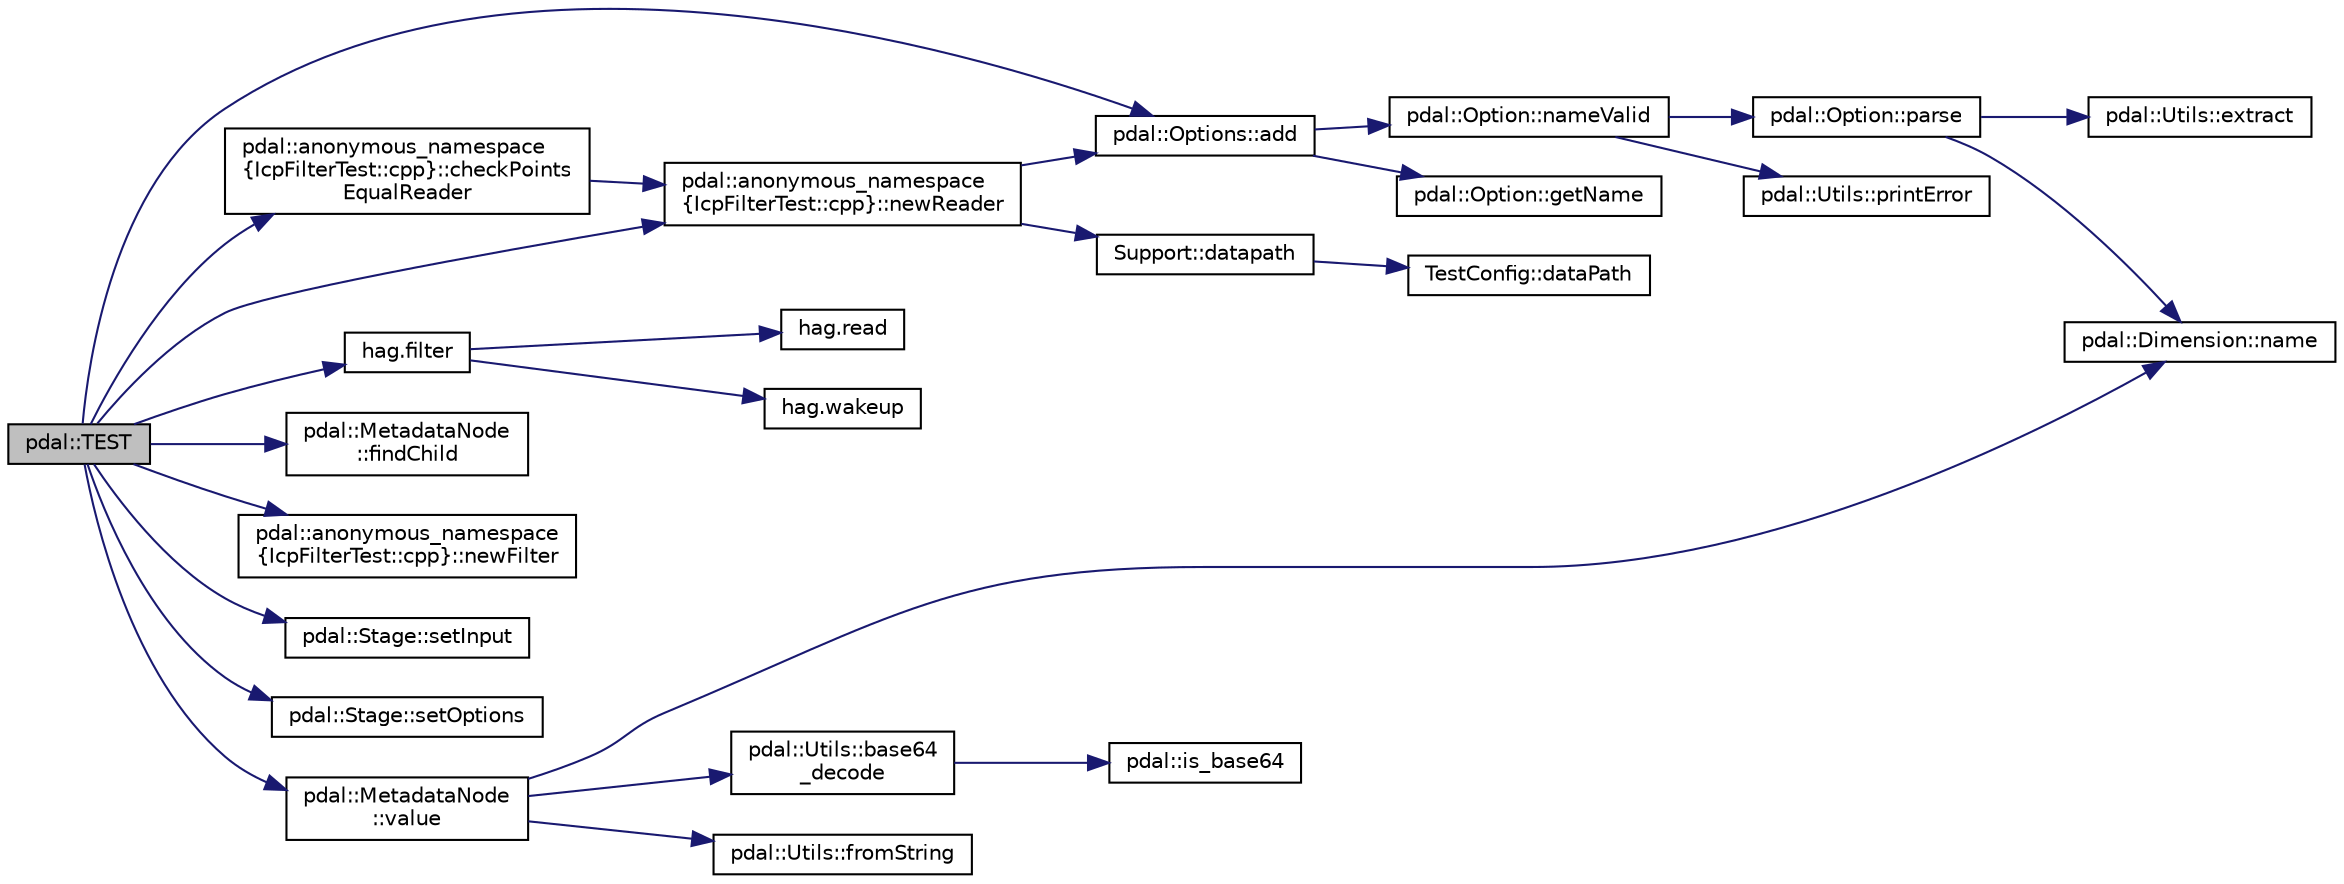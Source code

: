 digraph "pdal::TEST"
{
  edge [fontname="Helvetica",fontsize="10",labelfontname="Helvetica",labelfontsize="10"];
  node [fontname="Helvetica",fontsize="10",shape=record];
  rankdir="LR";
  Node1 [label="pdal::TEST",height=0.2,width=0.4,color="black", fillcolor="grey75", style="filled", fontcolor="black"];
  Node1 -> Node2 [color="midnightblue",fontsize="10",style="solid",fontname="Helvetica"];
  Node2 [label="pdal::Options::add",height=0.2,width=0.4,color="black", fillcolor="white", style="filled",URL="$classpdal_1_1Options.html#a30826da39f9c4716412141eeeb719032"];
  Node2 -> Node3 [color="midnightblue",fontsize="10",style="solid",fontname="Helvetica"];
  Node3 [label="pdal::Option::nameValid",height=0.2,width=0.4,color="black", fillcolor="white", style="filled",URL="$classpdal_1_1Option.html#aef4422b88464a9cad83b3c11bf1f8cdd"];
  Node3 -> Node4 [color="midnightblue",fontsize="10",style="solid",fontname="Helvetica"];
  Node4 [label="pdal::Option::parse",height=0.2,width=0.4,color="black", fillcolor="white", style="filled",URL="$classpdal_1_1Option.html#a978a36cf9180d3636ea770988961952b"];
  Node4 -> Node5 [color="midnightblue",fontsize="10",style="solid",fontname="Helvetica"];
  Node5 [label="pdal::Utils::extract",height=0.2,width=0.4,color="black", fillcolor="white", style="filled",URL="$namespacepdal_1_1Utils.html#acae5a19cd66121b77e2599daec48413d"];
  Node4 -> Node6 [color="midnightblue",fontsize="10",style="solid",fontname="Helvetica"];
  Node6 [label="pdal::Dimension::name",height=0.2,width=0.4,color="black", fillcolor="white", style="filled",URL="$namespacepdal_1_1Dimension.html#af3176b0b7e6b4be000317846cf7c2718"];
  Node3 -> Node7 [color="midnightblue",fontsize="10",style="solid",fontname="Helvetica"];
  Node7 [label="pdal::Utils::printError",height=0.2,width=0.4,color="black", fillcolor="white", style="filled",URL="$namespacepdal_1_1Utils.html#ada321695f57c876ef51227bdf5b84f7a"];
  Node2 -> Node8 [color="midnightblue",fontsize="10",style="solid",fontname="Helvetica"];
  Node8 [label="pdal::Option::getName",height=0.2,width=0.4,color="black", fillcolor="white", style="filled",URL="$classpdal_1_1Option.html#ad2b7a736742fb343e421fa326ef45c23"];
  Node1 -> Node9 [color="midnightblue",fontsize="10",style="solid",fontname="Helvetica"];
  Node9 [label="pdal::anonymous_namespace\l\{IcpFilterTest::cpp\}::checkPoints\lEqualReader",height=0.2,width=0.4,color="black", fillcolor="white", style="filled",URL="$namespacepdal_1_1anonymous__namespace_02IcpFilterTest_8cpp_03.html#a53c854d0bd6c332d07e687936a44235f"];
  Node9 -> Node10 [color="midnightblue",fontsize="10",style="solid",fontname="Helvetica"];
  Node10 [label="pdal::anonymous_namespace\l\{IcpFilterTest::cpp\}::newReader",height=0.2,width=0.4,color="black", fillcolor="white", style="filled",URL="$namespacepdal_1_1anonymous__namespace_02IcpFilterTest_8cpp_03.html#af01af8888cc2abd24c7bbbcac99602b6"];
  Node10 -> Node2 [color="midnightblue",fontsize="10",style="solid",fontname="Helvetica"];
  Node10 -> Node11 [color="midnightblue",fontsize="10",style="solid",fontname="Helvetica"];
  Node11 [label="Support::datapath",height=0.2,width=0.4,color="black", fillcolor="white", style="filled",URL="$classSupport.html#a9bbdf6f202f4f2e45e7a53007dd0a238"];
  Node11 -> Node12 [color="midnightblue",fontsize="10",style="solid",fontname="Helvetica"];
  Node12 [label="TestConfig::dataPath",height=0.2,width=0.4,color="black", fillcolor="white", style="filled",URL="$namespaceTestConfig.html#a0e622015f0610c2cfcbb3739b972d877"];
  Node1 -> Node13 [color="midnightblue",fontsize="10",style="solid",fontname="Helvetica"];
  Node13 [label="hag.filter",height=0.2,width=0.4,color="black", fillcolor="white", style="filled",URL="$namespacehag.html#a39becb5458bcac317093e468da1639be"];
  Node13 -> Node14 [color="midnightblue",fontsize="10",style="solid",fontname="Helvetica"];
  Node14 [label="hag.read",height=0.2,width=0.4,color="black", fillcolor="white", style="filled",URL="$namespacehag.html#acad63bbd5fdda01bf56ff6aae70a0192"];
  Node13 -> Node15 [color="midnightblue",fontsize="10",style="solid",fontname="Helvetica"];
  Node15 [label="hag.wakeup",height=0.2,width=0.4,color="black", fillcolor="white", style="filled",URL="$namespacehag.html#aee422d0ebdb1730554711d82498e54c3"];
  Node1 -> Node16 [color="midnightblue",fontsize="10",style="solid",fontname="Helvetica"];
  Node16 [label="pdal::MetadataNode\l::findChild",height=0.2,width=0.4,color="black", fillcolor="white", style="filled",URL="$classpdal_1_1MetadataNode.html#a0c52985f2bedf620aea438ab1bce0af6"];
  Node1 -> Node17 [color="midnightblue",fontsize="10",style="solid",fontname="Helvetica"];
  Node17 [label="pdal::anonymous_namespace\l\{IcpFilterTest::cpp\}::newFilter",height=0.2,width=0.4,color="black", fillcolor="white", style="filled",URL="$namespacepdal_1_1anonymous__namespace_02IcpFilterTest_8cpp_03.html#a07a719e4d70a62dba23ee434159dfeb3"];
  Node1 -> Node10 [color="midnightblue",fontsize="10",style="solid",fontname="Helvetica"];
  Node1 -> Node18 [color="midnightblue",fontsize="10",style="solid",fontname="Helvetica"];
  Node18 [label="pdal::Stage::setInput",height=0.2,width=0.4,color="black", fillcolor="white", style="filled",URL="$classpdal_1_1Stage.html#abfd87d459bea04a919aace286b2e377e"];
  Node1 -> Node19 [color="midnightblue",fontsize="10",style="solid",fontname="Helvetica"];
  Node19 [label="pdal::Stage::setOptions",height=0.2,width=0.4,color="black", fillcolor="white", style="filled",URL="$classpdal_1_1Stage.html#acb2434df20f371f1fec9577de3cf0046"];
  Node1 -> Node20 [color="midnightblue",fontsize="10",style="solid",fontname="Helvetica"];
  Node20 [label="pdal::MetadataNode\l::value",height=0.2,width=0.4,color="black", fillcolor="white", style="filled",URL="$classpdal_1_1MetadataNode.html#ab5c86ccff7ced090522b31cdc6c772b6"];
  Node20 -> Node21 [color="midnightblue",fontsize="10",style="solid",fontname="Helvetica"];
  Node21 [label="pdal::Utils::base64\l_decode",height=0.2,width=0.4,color="black", fillcolor="white", style="filled",URL="$namespacepdal_1_1Utils.html#aab74b31905c5d41eaca70a73675bf407"];
  Node21 -> Node22 [color="midnightblue",fontsize="10",style="solid",fontname="Helvetica"];
  Node22 [label="pdal::is_base64",height=0.2,width=0.4,color="black", fillcolor="white", style="filled",URL="$namespacepdal.html#a4d7dbf8f97121c52d3b891ad9e944094"];
  Node20 -> Node23 [color="midnightblue",fontsize="10",style="solid",fontname="Helvetica"];
  Node23 [label="pdal::Utils::fromString",height=0.2,width=0.4,color="black", fillcolor="white", style="filled",URL="$namespacepdal_1_1Utils.html#ab93520363c4224f135097c2829b4420c"];
  Node20 -> Node6 [color="midnightblue",fontsize="10",style="solid",fontname="Helvetica"];
}
